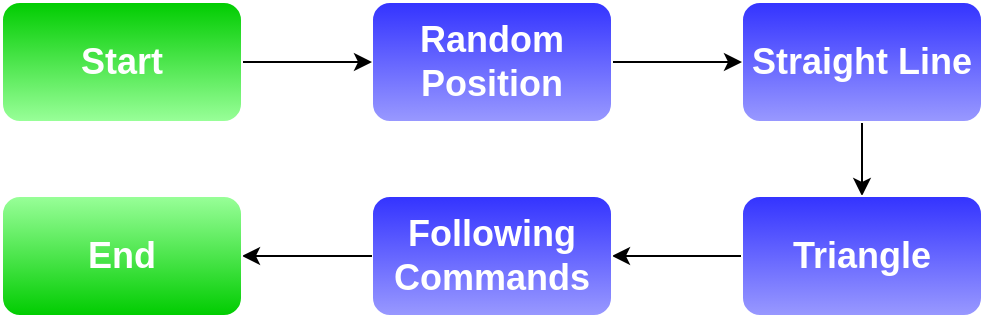 <mxfile version="12.3.9" type="google" pages="1"><diagram id="nEYef8eszsXzcVK0Tf1v" name="Page-1"><mxGraphModel dx="1163" dy="772" grid="1" gridSize="10" guides="1" tooltips="1" connect="1" arrows="1" fold="1" page="1" pageScale="1" pageWidth="827" pageHeight="1169" math="0" shadow="0"><root><mxCell id="0"/><mxCell id="1" parent="0"/><mxCell id="pZUvXkbQIxfzpwVAQWgS-7" value="" style="edgeStyle=orthogonalEdgeStyle;rounded=0;orthogonalLoop=1;jettySize=auto;html=1;" edge="1" parent="1" source="pZUvXkbQIxfzpwVAQWgS-1" target="pZUvXkbQIxfzpwVAQWgS-3"><mxGeometry relative="1" as="geometry"/></mxCell><mxCell id="pZUvXkbQIxfzpwVAQWgS-1" value="Straight Line" style="rounded=1;whiteSpace=wrap;html=1;fontStyle=1;fontSize=18;fillColor=#3333FF;strokeColor=#FFFFFF;fontColor=#FFFFFF;gradientColor=#9999FF;" vertex="1" parent="1"><mxGeometry x="430" y="120" width="120" height="60" as="geometry"/></mxCell><mxCell id="pZUvXkbQIxfzpwVAQWgS-8" value="" style="edgeStyle=orthogonalEdgeStyle;rounded=0;orthogonalLoop=1;jettySize=auto;html=1;" edge="1" parent="1" source="pZUvXkbQIxfzpwVAQWgS-3" target="pZUvXkbQIxfzpwVAQWgS-4"><mxGeometry relative="1" as="geometry"/></mxCell><mxCell id="pZUvXkbQIxfzpwVAQWgS-3" value="Triangle" style="rounded=1;whiteSpace=wrap;html=1;fontStyle=1;fontSize=18;fillColor=#3333FF;strokeColor=#FFFFFF;fontColor=#FFFFFF;gradientColor=#9999FF;" vertex="1" parent="1"><mxGeometry x="430" y="217" width="120" height="60" as="geometry"/></mxCell><mxCell id="pZUvXkbQIxfzpwVAQWgS-4" value="Following Commands" style="rounded=1;whiteSpace=wrap;html=1;fontStyle=1;fontSize=18;fillColor=#3333FF;strokeColor=#FFFFFF;fontColor=#FFFFFF;gradientColor=#9999FF;" vertex="1" parent="1"><mxGeometry x="245" y="217" width="120" height="60" as="geometry"/></mxCell><mxCell id="pZUvXkbQIxfzpwVAQWgS-6" value="" style="edgeStyle=orthogonalEdgeStyle;rounded=0;orthogonalLoop=1;jettySize=auto;html=1;" edge="1" parent="1" source="pZUvXkbQIxfzpwVAQWgS-5" target="pZUvXkbQIxfzpwVAQWgS-1"><mxGeometry relative="1" as="geometry"/></mxCell><mxCell id="pZUvXkbQIxfzpwVAQWgS-5" value="Random Position" style="rounded=1;whiteSpace=wrap;html=1;fontStyle=1;fontSize=18;fillColor=#3333FF;strokeColor=#FFFFFF;fontColor=#FFFFFF;gradientColor=#9999FF;" vertex="1" parent="1"><mxGeometry x="245" y="120" width="120" height="60" as="geometry"/></mxCell><mxCell id="pZUvXkbQIxfzpwVAQWgS-13" value="" style="edgeStyle=orthogonalEdgeStyle;rounded=0;orthogonalLoop=1;jettySize=auto;html=1;fontSize=18;fontColor=#FFFFFF;" edge="1" parent="1" source="pZUvXkbQIxfzpwVAQWgS-9" target="pZUvXkbQIxfzpwVAQWgS-5"><mxGeometry relative="1" as="geometry"/></mxCell><mxCell id="pZUvXkbQIxfzpwVAQWgS-9" value="Start" style="rounded=1;whiteSpace=wrap;html=1;fontStyle=1;fontSize=18;fillColor=#00CC00;strokeColor=#FFFFFF;fontColor=#FFFFFF;gradientColor=#99FF99;" vertex="1" parent="1"><mxGeometry x="60" y="120" width="120" height="60" as="geometry"/></mxCell><mxCell id="pZUvXkbQIxfzpwVAQWgS-14" value="" style="edgeStyle=orthogonalEdgeStyle;rounded=0;orthogonalLoop=1;jettySize=auto;html=1;fontSize=18;fontColor=#FFFFFF;" edge="1" parent="1" source="pZUvXkbQIxfzpwVAQWgS-4" target="pZUvXkbQIxfzpwVAQWgS-12"><mxGeometry relative="1" as="geometry"><Array as="points"><mxPoint x="150" y="247"/><mxPoint x="150" y="247"/></Array></mxGeometry></mxCell><mxCell id="pZUvXkbQIxfzpwVAQWgS-12" value="End" style="rounded=1;whiteSpace=wrap;html=1;fontStyle=1;fontSize=18;fillColor=#99FF99;strokeColor=#FFFFFF;fontColor=#FFFFFF;gradientColor=#00CC00;" vertex="1" parent="1"><mxGeometry x="60" y="217" width="120" height="60" as="geometry"/></mxCell></root></mxGraphModel></diagram></mxfile>